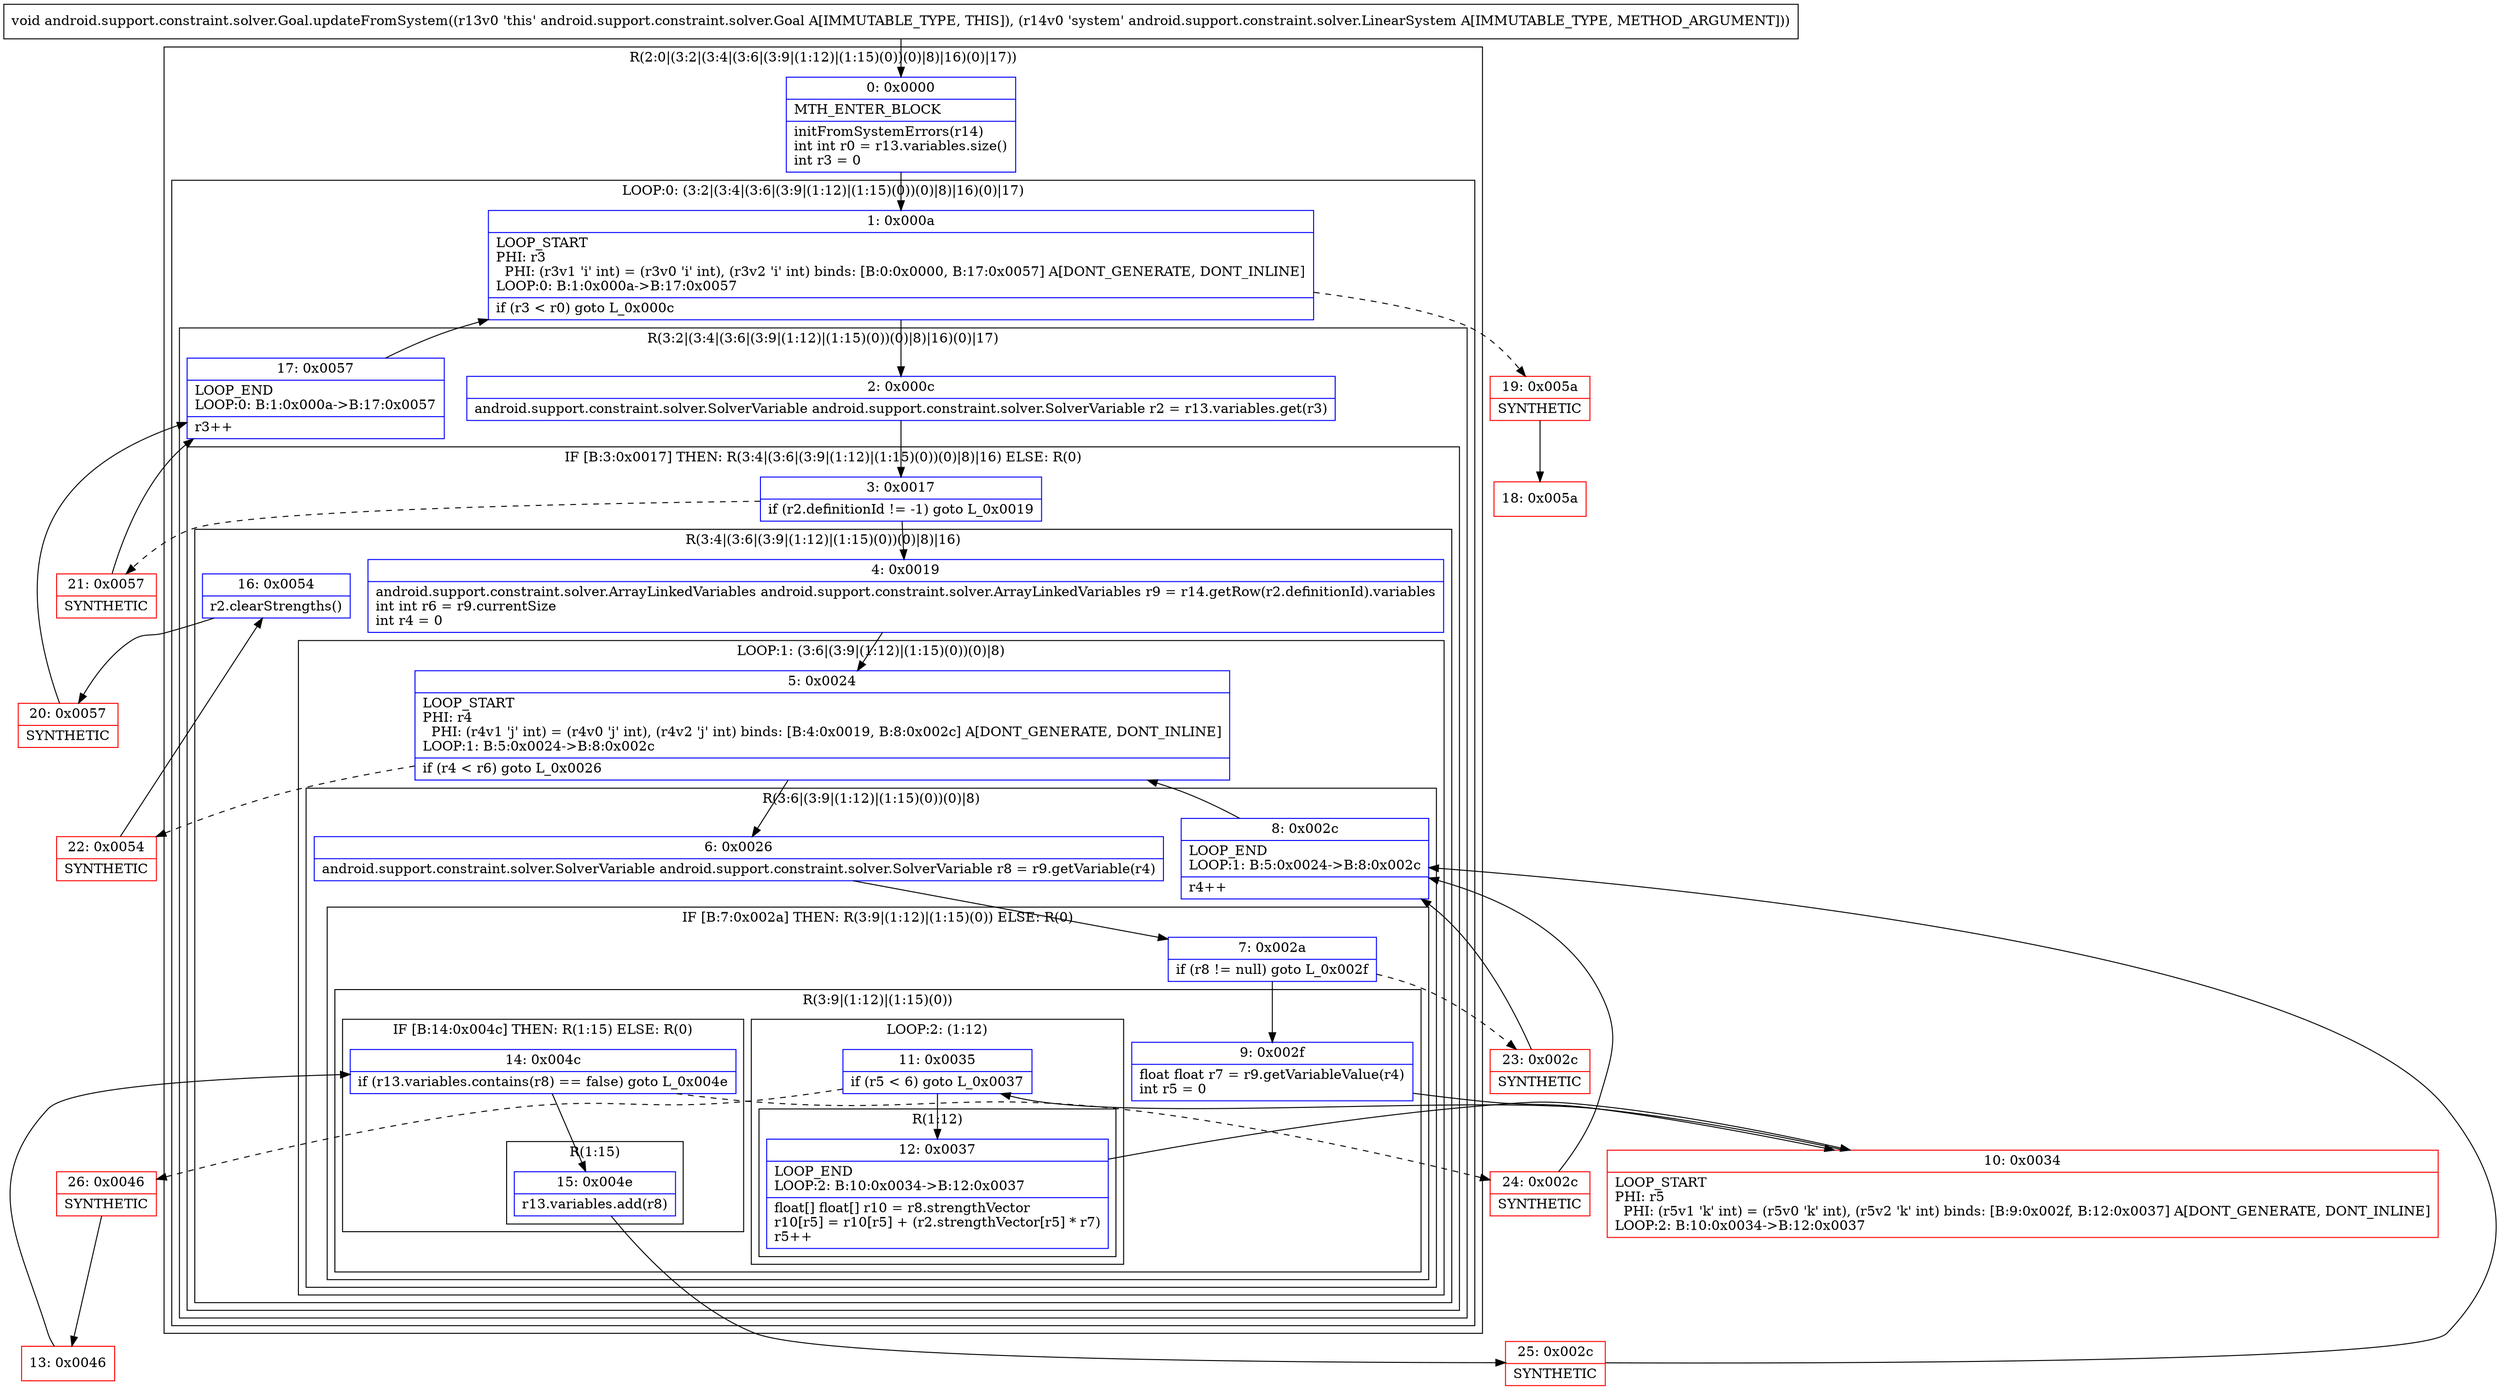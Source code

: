 digraph "CFG forandroid.support.constraint.solver.Goal.updateFromSystem(Landroid\/support\/constraint\/solver\/LinearSystem;)V" {
subgraph cluster_Region_1695912230 {
label = "R(2:0|(3:2|(3:4|(3:6|(3:9|(1:12)|(1:15)(0))(0)|8)|16)(0)|17))";
node [shape=record,color=blue];
Node_0 [shape=record,label="{0\:\ 0x0000|MTH_ENTER_BLOCK\l|initFromSystemErrors(r14)\lint int r0 = r13.variables.size()\lint r3 = 0\l}"];
subgraph cluster_LoopRegion_1644963577 {
label = "LOOP:0: (3:2|(3:4|(3:6|(3:9|(1:12)|(1:15)(0))(0)|8)|16)(0)|17)";
node [shape=record,color=blue];
Node_1 [shape=record,label="{1\:\ 0x000a|LOOP_START\lPHI: r3 \l  PHI: (r3v1 'i' int) = (r3v0 'i' int), (r3v2 'i' int) binds: [B:0:0x0000, B:17:0x0057] A[DONT_GENERATE, DONT_INLINE]\lLOOP:0: B:1:0x000a\-\>B:17:0x0057\l|if (r3 \< r0) goto L_0x000c\l}"];
subgraph cluster_Region_1933377537 {
label = "R(3:2|(3:4|(3:6|(3:9|(1:12)|(1:15)(0))(0)|8)|16)(0)|17)";
node [shape=record,color=blue];
Node_2 [shape=record,label="{2\:\ 0x000c|android.support.constraint.solver.SolverVariable android.support.constraint.solver.SolverVariable r2 = r13.variables.get(r3)\l}"];
subgraph cluster_IfRegion_868001280 {
label = "IF [B:3:0x0017] THEN: R(3:4|(3:6|(3:9|(1:12)|(1:15)(0))(0)|8)|16) ELSE: R(0)";
node [shape=record,color=blue];
Node_3 [shape=record,label="{3\:\ 0x0017|if (r2.definitionId != \-1) goto L_0x0019\l}"];
subgraph cluster_Region_2053742064 {
label = "R(3:4|(3:6|(3:9|(1:12)|(1:15)(0))(0)|8)|16)";
node [shape=record,color=blue];
Node_4 [shape=record,label="{4\:\ 0x0019|android.support.constraint.solver.ArrayLinkedVariables android.support.constraint.solver.ArrayLinkedVariables r9 = r14.getRow(r2.definitionId).variables\lint int r6 = r9.currentSize\lint r4 = 0\l}"];
subgraph cluster_LoopRegion_35509769 {
label = "LOOP:1: (3:6|(3:9|(1:12)|(1:15)(0))(0)|8)";
node [shape=record,color=blue];
Node_5 [shape=record,label="{5\:\ 0x0024|LOOP_START\lPHI: r4 \l  PHI: (r4v1 'j' int) = (r4v0 'j' int), (r4v2 'j' int) binds: [B:4:0x0019, B:8:0x002c] A[DONT_GENERATE, DONT_INLINE]\lLOOP:1: B:5:0x0024\-\>B:8:0x002c\l|if (r4 \< r6) goto L_0x0026\l}"];
subgraph cluster_Region_1660386697 {
label = "R(3:6|(3:9|(1:12)|(1:15)(0))(0)|8)";
node [shape=record,color=blue];
Node_6 [shape=record,label="{6\:\ 0x0026|android.support.constraint.solver.SolverVariable android.support.constraint.solver.SolverVariable r8 = r9.getVariable(r4)\l}"];
subgraph cluster_IfRegion_1904389623 {
label = "IF [B:7:0x002a] THEN: R(3:9|(1:12)|(1:15)(0)) ELSE: R(0)";
node [shape=record,color=blue];
Node_7 [shape=record,label="{7\:\ 0x002a|if (r8 != null) goto L_0x002f\l}"];
subgraph cluster_Region_883772273 {
label = "R(3:9|(1:12)|(1:15)(0))";
node [shape=record,color=blue];
Node_9 [shape=record,label="{9\:\ 0x002f|float float r7 = r9.getVariableValue(r4)\lint r5 = 0\l}"];
subgraph cluster_LoopRegion_438931595 {
label = "LOOP:2: (1:12)";
node [shape=record,color=blue];
Node_11 [shape=record,label="{11\:\ 0x0035|if (r5 \< 6) goto L_0x0037\l}"];
subgraph cluster_Region_2035369898 {
label = "R(1:12)";
node [shape=record,color=blue];
Node_12 [shape=record,label="{12\:\ 0x0037|LOOP_END\lLOOP:2: B:10:0x0034\-\>B:12:0x0037\l|float[] float[] r10 = r8.strengthVector\lr10[r5] = r10[r5] + (r2.strengthVector[r5] * r7)\lr5++\l}"];
}
}
subgraph cluster_IfRegion_683711867 {
label = "IF [B:14:0x004c] THEN: R(1:15) ELSE: R(0)";
node [shape=record,color=blue];
Node_14 [shape=record,label="{14\:\ 0x004c|if (r13.variables.contains(r8) == false) goto L_0x004e\l}"];
subgraph cluster_Region_1986575825 {
label = "R(1:15)";
node [shape=record,color=blue];
Node_15 [shape=record,label="{15\:\ 0x004e|r13.variables.add(r8)\l}"];
}
subgraph cluster_Region_1637000038 {
label = "R(0)";
node [shape=record,color=blue];
}
}
}
subgraph cluster_Region_929683991 {
label = "R(0)";
node [shape=record,color=blue];
}
}
Node_8 [shape=record,label="{8\:\ 0x002c|LOOP_END\lLOOP:1: B:5:0x0024\-\>B:8:0x002c\l|r4++\l}"];
}
}
Node_16 [shape=record,label="{16\:\ 0x0054|r2.clearStrengths()\l}"];
}
subgraph cluster_Region_1257094877 {
label = "R(0)";
node [shape=record,color=blue];
}
}
Node_17 [shape=record,label="{17\:\ 0x0057|LOOP_END\lLOOP:0: B:1:0x000a\-\>B:17:0x0057\l|r3++\l}"];
}
}
}
Node_10 [shape=record,color=red,label="{10\:\ 0x0034|LOOP_START\lPHI: r5 \l  PHI: (r5v1 'k' int) = (r5v0 'k' int), (r5v2 'k' int) binds: [B:9:0x002f, B:12:0x0037] A[DONT_GENERATE, DONT_INLINE]\lLOOP:2: B:10:0x0034\-\>B:12:0x0037\l}"];
Node_13 [shape=record,color=red,label="{13\:\ 0x0046}"];
Node_18 [shape=record,color=red,label="{18\:\ 0x005a}"];
Node_19 [shape=record,color=red,label="{19\:\ 0x005a|SYNTHETIC\l}"];
Node_20 [shape=record,color=red,label="{20\:\ 0x0057|SYNTHETIC\l}"];
Node_21 [shape=record,color=red,label="{21\:\ 0x0057|SYNTHETIC\l}"];
Node_22 [shape=record,color=red,label="{22\:\ 0x0054|SYNTHETIC\l}"];
Node_23 [shape=record,color=red,label="{23\:\ 0x002c|SYNTHETIC\l}"];
Node_24 [shape=record,color=red,label="{24\:\ 0x002c|SYNTHETIC\l}"];
Node_25 [shape=record,color=red,label="{25\:\ 0x002c|SYNTHETIC\l}"];
Node_26 [shape=record,color=red,label="{26\:\ 0x0046|SYNTHETIC\l}"];
MethodNode[shape=record,label="{void android.support.constraint.solver.Goal.updateFromSystem((r13v0 'this' android.support.constraint.solver.Goal A[IMMUTABLE_TYPE, THIS]), (r14v0 'system' android.support.constraint.solver.LinearSystem A[IMMUTABLE_TYPE, METHOD_ARGUMENT])) }"];
MethodNode -> Node_0;
Node_0 -> Node_1;
Node_1 -> Node_2;
Node_1 -> Node_19[style=dashed];
Node_2 -> Node_3;
Node_3 -> Node_4;
Node_3 -> Node_21[style=dashed];
Node_4 -> Node_5;
Node_5 -> Node_6;
Node_5 -> Node_22[style=dashed];
Node_6 -> Node_7;
Node_7 -> Node_9;
Node_7 -> Node_23[style=dashed];
Node_9 -> Node_10;
Node_11 -> Node_12;
Node_11 -> Node_26[style=dashed];
Node_12 -> Node_10;
Node_14 -> Node_15;
Node_14 -> Node_24[style=dashed];
Node_15 -> Node_25;
Node_8 -> Node_5;
Node_16 -> Node_20;
Node_17 -> Node_1;
Node_10 -> Node_11;
Node_13 -> Node_14;
Node_19 -> Node_18;
Node_20 -> Node_17;
Node_21 -> Node_17;
Node_22 -> Node_16;
Node_23 -> Node_8;
Node_24 -> Node_8;
Node_25 -> Node_8;
Node_26 -> Node_13;
}

